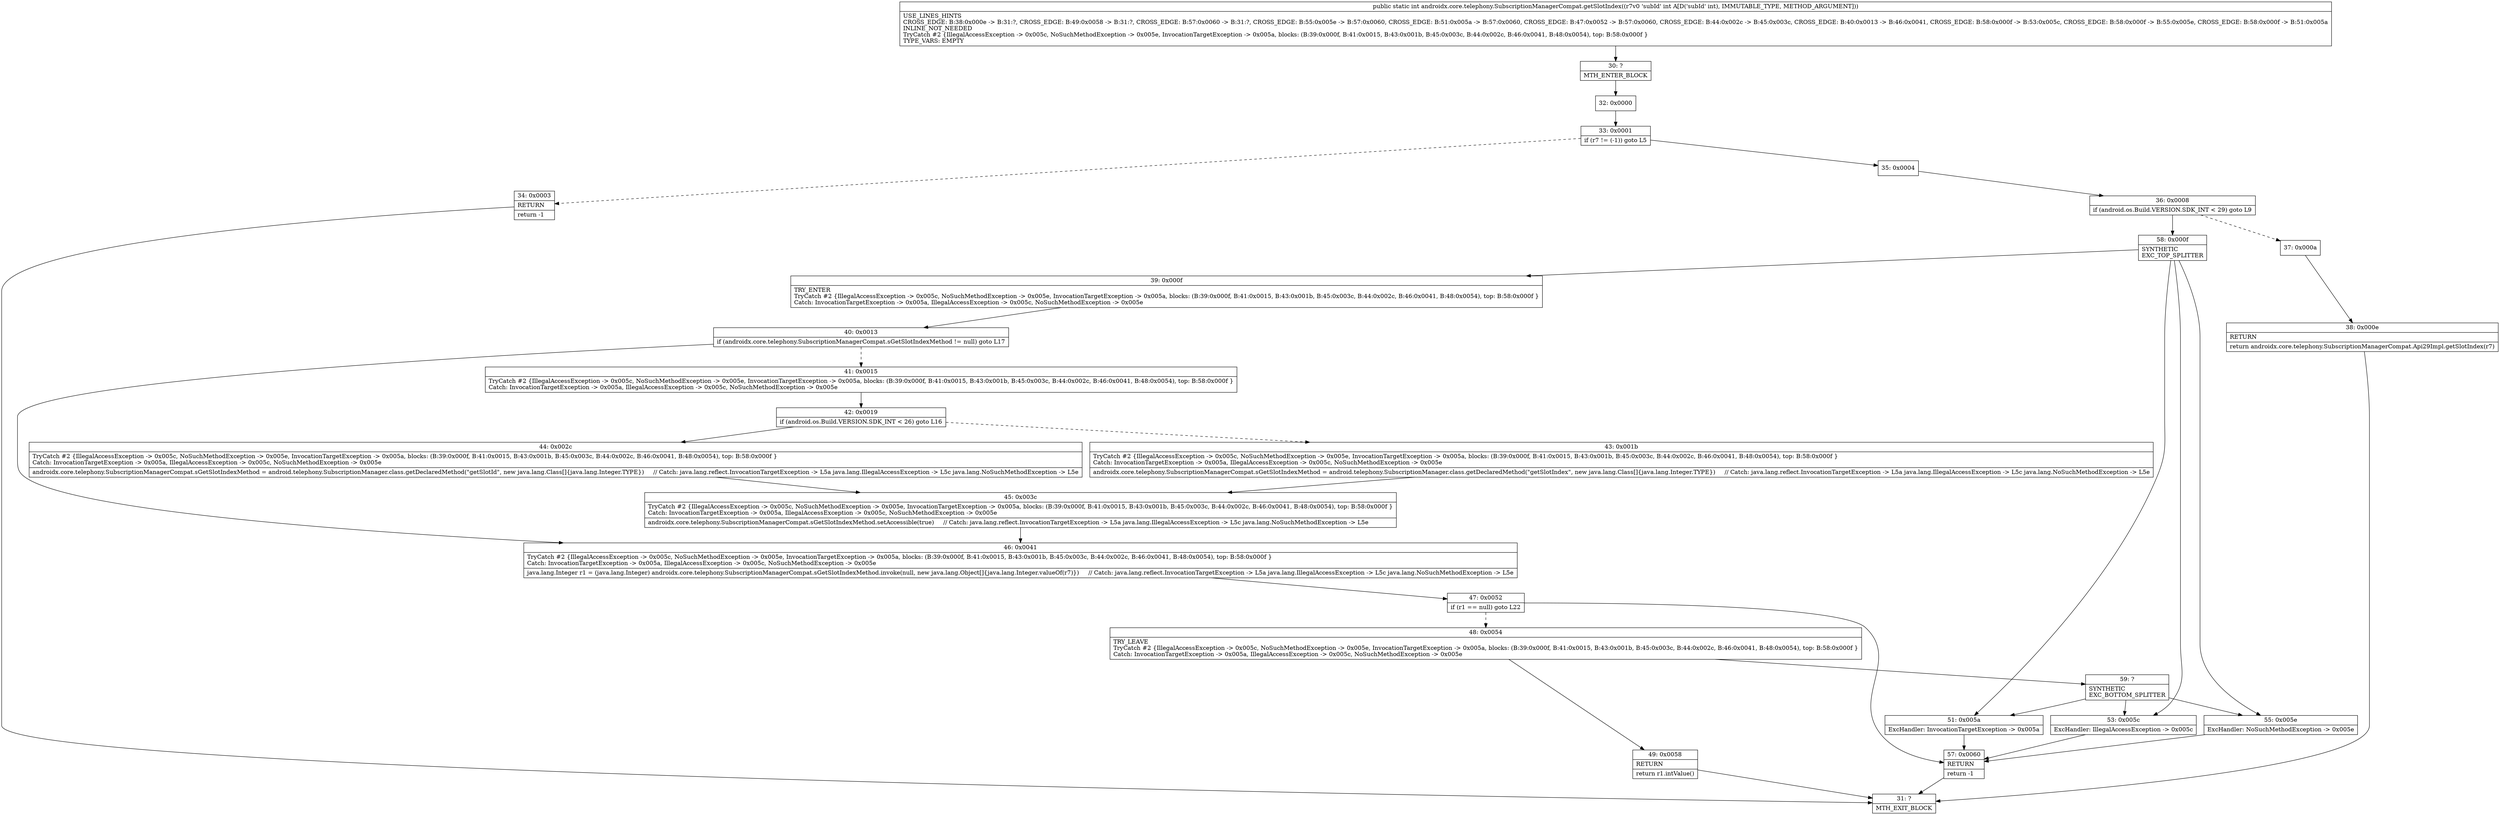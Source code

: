 digraph "CFG forandroidx.core.telephony.SubscriptionManagerCompat.getSlotIndex(I)I" {
Node_30 [shape=record,label="{30\:\ ?|MTH_ENTER_BLOCK\l}"];
Node_32 [shape=record,label="{32\:\ 0x0000}"];
Node_33 [shape=record,label="{33\:\ 0x0001|if (r7 != (\-1)) goto L5\l}"];
Node_34 [shape=record,label="{34\:\ 0x0003|RETURN\l|return \-1\l}"];
Node_31 [shape=record,label="{31\:\ ?|MTH_EXIT_BLOCK\l}"];
Node_35 [shape=record,label="{35\:\ 0x0004}"];
Node_36 [shape=record,label="{36\:\ 0x0008|if (android.os.Build.VERSION.SDK_INT \< 29) goto L9\l}"];
Node_37 [shape=record,label="{37\:\ 0x000a}"];
Node_38 [shape=record,label="{38\:\ 0x000e|RETURN\l|return androidx.core.telephony.SubscriptionManagerCompat.Api29Impl.getSlotIndex(r7)\l}"];
Node_58 [shape=record,label="{58\:\ 0x000f|SYNTHETIC\lEXC_TOP_SPLITTER\l}"];
Node_39 [shape=record,label="{39\:\ 0x000f|TRY_ENTER\lTryCatch #2 \{IllegalAccessException \-\> 0x005c, NoSuchMethodException \-\> 0x005e, InvocationTargetException \-\> 0x005a, blocks: (B:39:0x000f, B:41:0x0015, B:43:0x001b, B:45:0x003c, B:44:0x002c, B:46:0x0041, B:48:0x0054), top: B:58:0x000f \}\lCatch: InvocationTargetException \-\> 0x005a, IllegalAccessException \-\> 0x005c, NoSuchMethodException \-\> 0x005e\l}"];
Node_40 [shape=record,label="{40\:\ 0x0013|if (androidx.core.telephony.SubscriptionManagerCompat.sGetSlotIndexMethod != null) goto L17\l}"];
Node_41 [shape=record,label="{41\:\ 0x0015|TryCatch #2 \{IllegalAccessException \-\> 0x005c, NoSuchMethodException \-\> 0x005e, InvocationTargetException \-\> 0x005a, blocks: (B:39:0x000f, B:41:0x0015, B:43:0x001b, B:45:0x003c, B:44:0x002c, B:46:0x0041, B:48:0x0054), top: B:58:0x000f \}\lCatch: InvocationTargetException \-\> 0x005a, IllegalAccessException \-\> 0x005c, NoSuchMethodException \-\> 0x005e\l}"];
Node_42 [shape=record,label="{42\:\ 0x0019|if (android.os.Build.VERSION.SDK_INT \< 26) goto L16\l}"];
Node_43 [shape=record,label="{43\:\ 0x001b|TryCatch #2 \{IllegalAccessException \-\> 0x005c, NoSuchMethodException \-\> 0x005e, InvocationTargetException \-\> 0x005a, blocks: (B:39:0x000f, B:41:0x0015, B:43:0x001b, B:45:0x003c, B:44:0x002c, B:46:0x0041, B:48:0x0054), top: B:58:0x000f \}\lCatch: InvocationTargetException \-\> 0x005a, IllegalAccessException \-\> 0x005c, NoSuchMethodException \-\> 0x005e\l|androidx.core.telephony.SubscriptionManagerCompat.sGetSlotIndexMethod = android.telephony.SubscriptionManager.class.getDeclaredMethod(\"getSlotIndex\", new java.lang.Class[]\{java.lang.Integer.TYPE\})     \/\/ Catch: java.lang.reflect.InvocationTargetException \-\> L5a java.lang.IllegalAccessException \-\> L5c java.lang.NoSuchMethodException \-\> L5e\l}"];
Node_45 [shape=record,label="{45\:\ 0x003c|TryCatch #2 \{IllegalAccessException \-\> 0x005c, NoSuchMethodException \-\> 0x005e, InvocationTargetException \-\> 0x005a, blocks: (B:39:0x000f, B:41:0x0015, B:43:0x001b, B:45:0x003c, B:44:0x002c, B:46:0x0041, B:48:0x0054), top: B:58:0x000f \}\lCatch: InvocationTargetException \-\> 0x005a, IllegalAccessException \-\> 0x005c, NoSuchMethodException \-\> 0x005e\l|androidx.core.telephony.SubscriptionManagerCompat.sGetSlotIndexMethod.setAccessible(true)     \/\/ Catch: java.lang.reflect.InvocationTargetException \-\> L5a java.lang.IllegalAccessException \-\> L5c java.lang.NoSuchMethodException \-\> L5e\l}"];
Node_44 [shape=record,label="{44\:\ 0x002c|TryCatch #2 \{IllegalAccessException \-\> 0x005c, NoSuchMethodException \-\> 0x005e, InvocationTargetException \-\> 0x005a, blocks: (B:39:0x000f, B:41:0x0015, B:43:0x001b, B:45:0x003c, B:44:0x002c, B:46:0x0041, B:48:0x0054), top: B:58:0x000f \}\lCatch: InvocationTargetException \-\> 0x005a, IllegalAccessException \-\> 0x005c, NoSuchMethodException \-\> 0x005e\l|androidx.core.telephony.SubscriptionManagerCompat.sGetSlotIndexMethod = android.telephony.SubscriptionManager.class.getDeclaredMethod(\"getSlotId\", new java.lang.Class[]\{java.lang.Integer.TYPE\})     \/\/ Catch: java.lang.reflect.InvocationTargetException \-\> L5a java.lang.IllegalAccessException \-\> L5c java.lang.NoSuchMethodException \-\> L5e\l}"];
Node_46 [shape=record,label="{46\:\ 0x0041|TryCatch #2 \{IllegalAccessException \-\> 0x005c, NoSuchMethodException \-\> 0x005e, InvocationTargetException \-\> 0x005a, blocks: (B:39:0x000f, B:41:0x0015, B:43:0x001b, B:45:0x003c, B:44:0x002c, B:46:0x0041, B:48:0x0054), top: B:58:0x000f \}\lCatch: InvocationTargetException \-\> 0x005a, IllegalAccessException \-\> 0x005c, NoSuchMethodException \-\> 0x005e\l|java.lang.Integer r1 = (java.lang.Integer) androidx.core.telephony.SubscriptionManagerCompat.sGetSlotIndexMethod.invoke(null, new java.lang.Object[]\{java.lang.Integer.valueOf(r7)\})     \/\/ Catch: java.lang.reflect.InvocationTargetException \-\> L5a java.lang.IllegalAccessException \-\> L5c java.lang.NoSuchMethodException \-\> L5e\l}"];
Node_47 [shape=record,label="{47\:\ 0x0052|if (r1 == null) goto L22\l}"];
Node_48 [shape=record,label="{48\:\ 0x0054|TRY_LEAVE\lTryCatch #2 \{IllegalAccessException \-\> 0x005c, NoSuchMethodException \-\> 0x005e, InvocationTargetException \-\> 0x005a, blocks: (B:39:0x000f, B:41:0x0015, B:43:0x001b, B:45:0x003c, B:44:0x002c, B:46:0x0041, B:48:0x0054), top: B:58:0x000f \}\lCatch: InvocationTargetException \-\> 0x005a, IllegalAccessException \-\> 0x005c, NoSuchMethodException \-\> 0x005e\l}"];
Node_49 [shape=record,label="{49\:\ 0x0058|RETURN\l|return r1.intValue()\l}"];
Node_59 [shape=record,label="{59\:\ ?|SYNTHETIC\lEXC_BOTTOM_SPLITTER\l}"];
Node_57 [shape=record,label="{57\:\ 0x0060|RETURN\l|return \-1\l}"];
Node_53 [shape=record,label="{53\:\ 0x005c|ExcHandler: IllegalAccessException \-\> 0x005c\l}"];
Node_55 [shape=record,label="{55\:\ 0x005e|ExcHandler: NoSuchMethodException \-\> 0x005e\l}"];
Node_51 [shape=record,label="{51\:\ 0x005a|ExcHandler: InvocationTargetException \-\> 0x005a\l}"];
MethodNode[shape=record,label="{public static int androidx.core.telephony.SubscriptionManagerCompat.getSlotIndex((r7v0 'subId' int A[D('subId' int), IMMUTABLE_TYPE, METHOD_ARGUMENT]))  | USE_LINES_HINTS\lCROSS_EDGE: B:38:0x000e \-\> B:31:?, CROSS_EDGE: B:49:0x0058 \-\> B:31:?, CROSS_EDGE: B:57:0x0060 \-\> B:31:?, CROSS_EDGE: B:55:0x005e \-\> B:57:0x0060, CROSS_EDGE: B:51:0x005a \-\> B:57:0x0060, CROSS_EDGE: B:47:0x0052 \-\> B:57:0x0060, CROSS_EDGE: B:44:0x002c \-\> B:45:0x003c, CROSS_EDGE: B:40:0x0013 \-\> B:46:0x0041, CROSS_EDGE: B:58:0x000f \-\> B:53:0x005c, CROSS_EDGE: B:58:0x000f \-\> B:55:0x005e, CROSS_EDGE: B:58:0x000f \-\> B:51:0x005a\lINLINE_NOT_NEEDED\lTryCatch #2 \{IllegalAccessException \-\> 0x005c, NoSuchMethodException \-\> 0x005e, InvocationTargetException \-\> 0x005a, blocks: (B:39:0x000f, B:41:0x0015, B:43:0x001b, B:45:0x003c, B:44:0x002c, B:46:0x0041, B:48:0x0054), top: B:58:0x000f \}\lTYPE_VARS: EMPTY\l}"];
MethodNode -> Node_30;Node_30 -> Node_32;
Node_32 -> Node_33;
Node_33 -> Node_34[style=dashed];
Node_33 -> Node_35;
Node_34 -> Node_31;
Node_35 -> Node_36;
Node_36 -> Node_37[style=dashed];
Node_36 -> Node_58;
Node_37 -> Node_38;
Node_38 -> Node_31;
Node_58 -> Node_39;
Node_58 -> Node_53;
Node_58 -> Node_55;
Node_58 -> Node_51;
Node_39 -> Node_40;
Node_40 -> Node_41[style=dashed];
Node_40 -> Node_46;
Node_41 -> Node_42;
Node_42 -> Node_43[style=dashed];
Node_42 -> Node_44;
Node_43 -> Node_45;
Node_45 -> Node_46;
Node_44 -> Node_45;
Node_46 -> Node_47;
Node_47 -> Node_48[style=dashed];
Node_47 -> Node_57;
Node_48 -> Node_49;
Node_48 -> Node_59;
Node_49 -> Node_31;
Node_59 -> Node_53;
Node_59 -> Node_55;
Node_59 -> Node_51;
Node_57 -> Node_31;
Node_53 -> Node_57;
Node_55 -> Node_57;
Node_51 -> Node_57;
}

